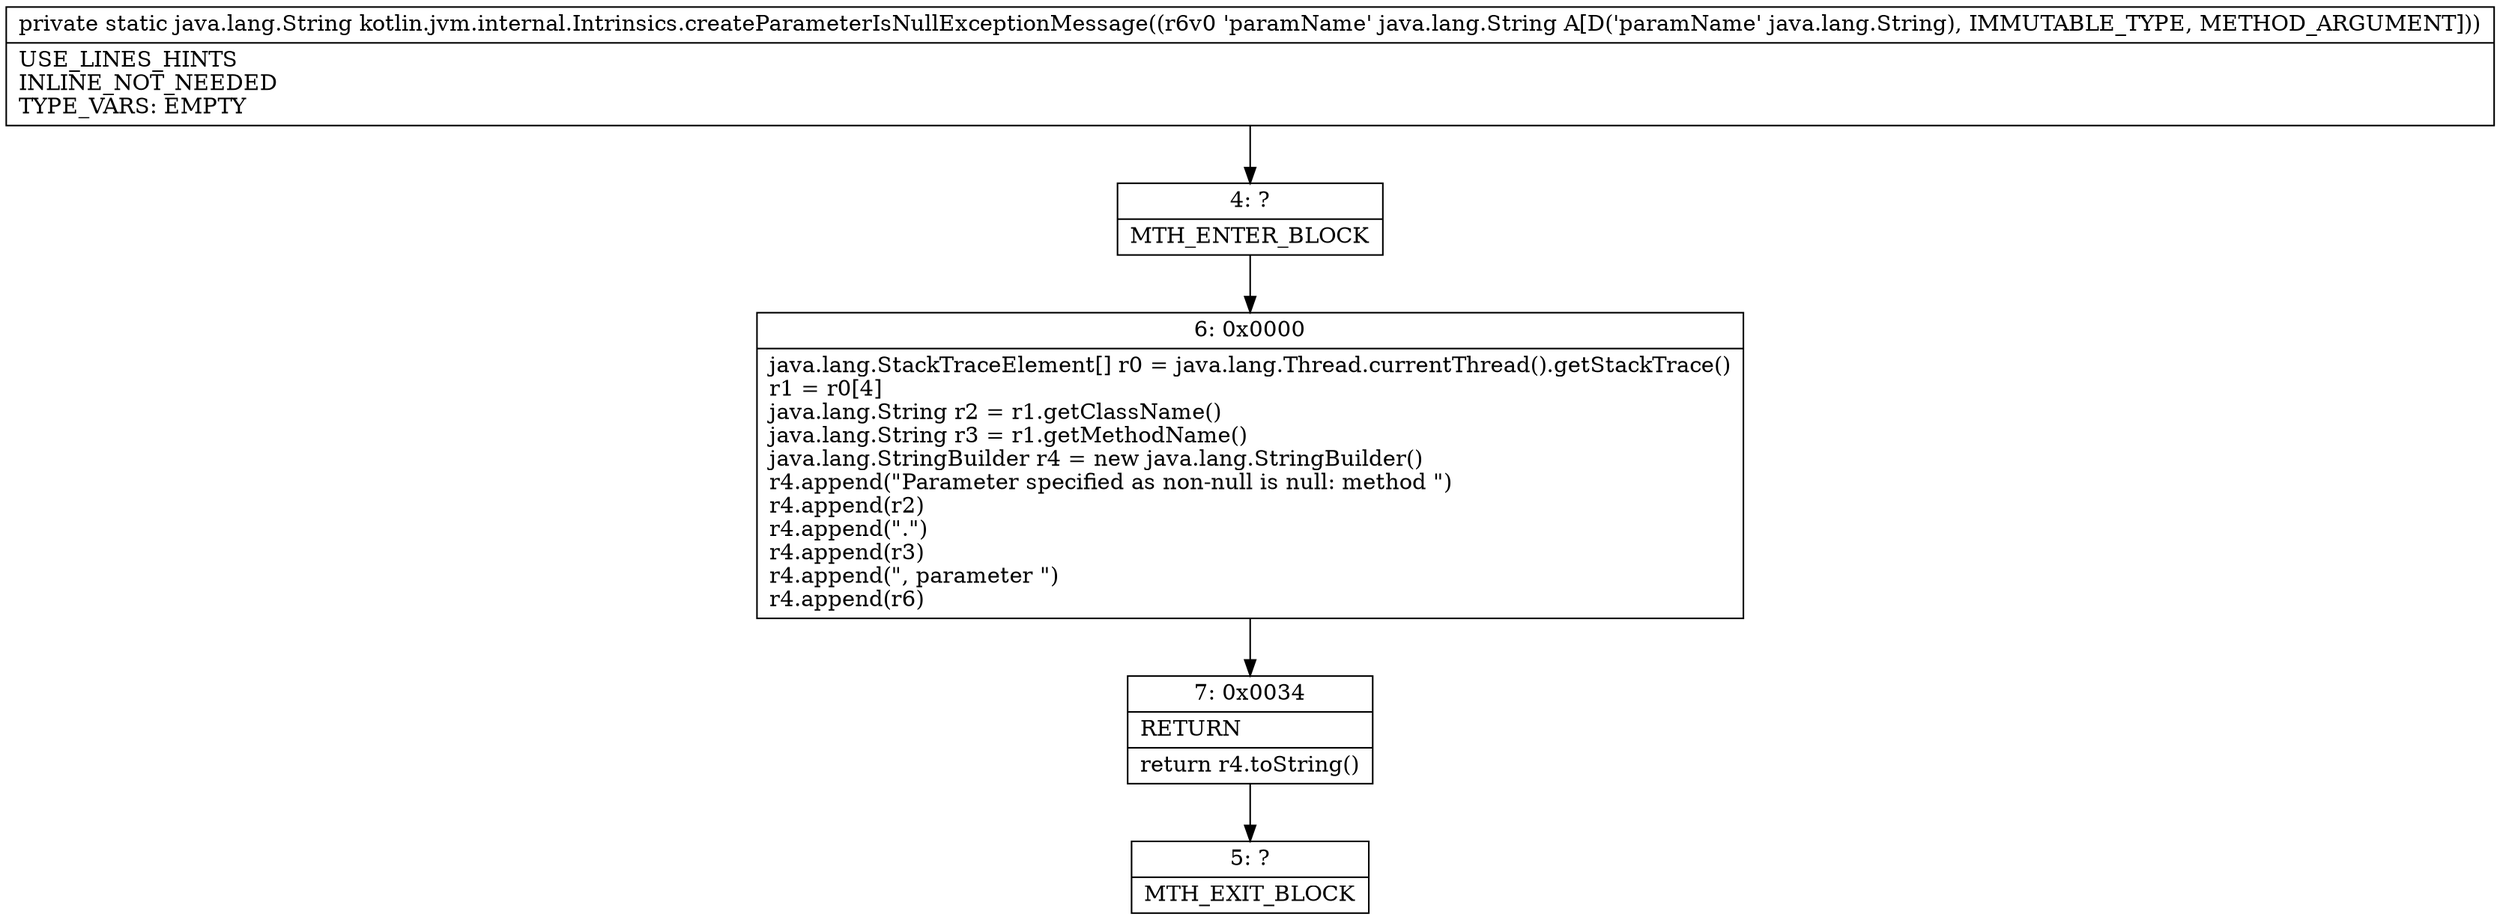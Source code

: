 digraph "CFG forkotlin.jvm.internal.Intrinsics.createParameterIsNullExceptionMessage(Ljava\/lang\/String;)Ljava\/lang\/String;" {
Node_4 [shape=record,label="{4\:\ ?|MTH_ENTER_BLOCK\l}"];
Node_6 [shape=record,label="{6\:\ 0x0000|java.lang.StackTraceElement[] r0 = java.lang.Thread.currentThread().getStackTrace()\lr1 = r0[4]\ljava.lang.String r2 = r1.getClassName()\ljava.lang.String r3 = r1.getMethodName()\ljava.lang.StringBuilder r4 = new java.lang.StringBuilder()\lr4.append(\"Parameter specified as non\-null is null: method \")\lr4.append(r2)\lr4.append(\".\")\lr4.append(r3)\lr4.append(\", parameter \")\lr4.append(r6)\l}"];
Node_7 [shape=record,label="{7\:\ 0x0034|RETURN\l|return r4.toString()\l}"];
Node_5 [shape=record,label="{5\:\ ?|MTH_EXIT_BLOCK\l}"];
MethodNode[shape=record,label="{private static java.lang.String kotlin.jvm.internal.Intrinsics.createParameterIsNullExceptionMessage((r6v0 'paramName' java.lang.String A[D('paramName' java.lang.String), IMMUTABLE_TYPE, METHOD_ARGUMENT]))  | USE_LINES_HINTS\lINLINE_NOT_NEEDED\lTYPE_VARS: EMPTY\l}"];
MethodNode -> Node_4;Node_4 -> Node_6;
Node_6 -> Node_7;
Node_7 -> Node_5;
}

